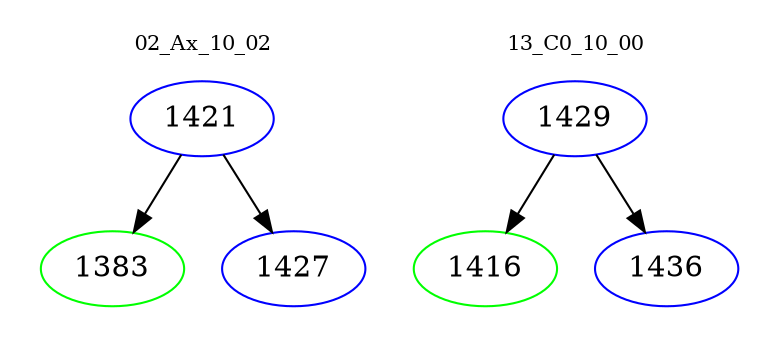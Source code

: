 digraph{
subgraph cluster_0 {
color = white
label = "02_Ax_10_02";
fontsize=10;
T0_1421 [label="1421", color="blue"]
T0_1421 -> T0_1383 [color="black"]
T0_1383 [label="1383", color="green"]
T0_1421 -> T0_1427 [color="black"]
T0_1427 [label="1427", color="blue"]
}
subgraph cluster_1 {
color = white
label = "13_C0_10_00";
fontsize=10;
T1_1429 [label="1429", color="blue"]
T1_1429 -> T1_1416 [color="black"]
T1_1416 [label="1416", color="green"]
T1_1429 -> T1_1436 [color="black"]
T1_1436 [label="1436", color="blue"]
}
}

